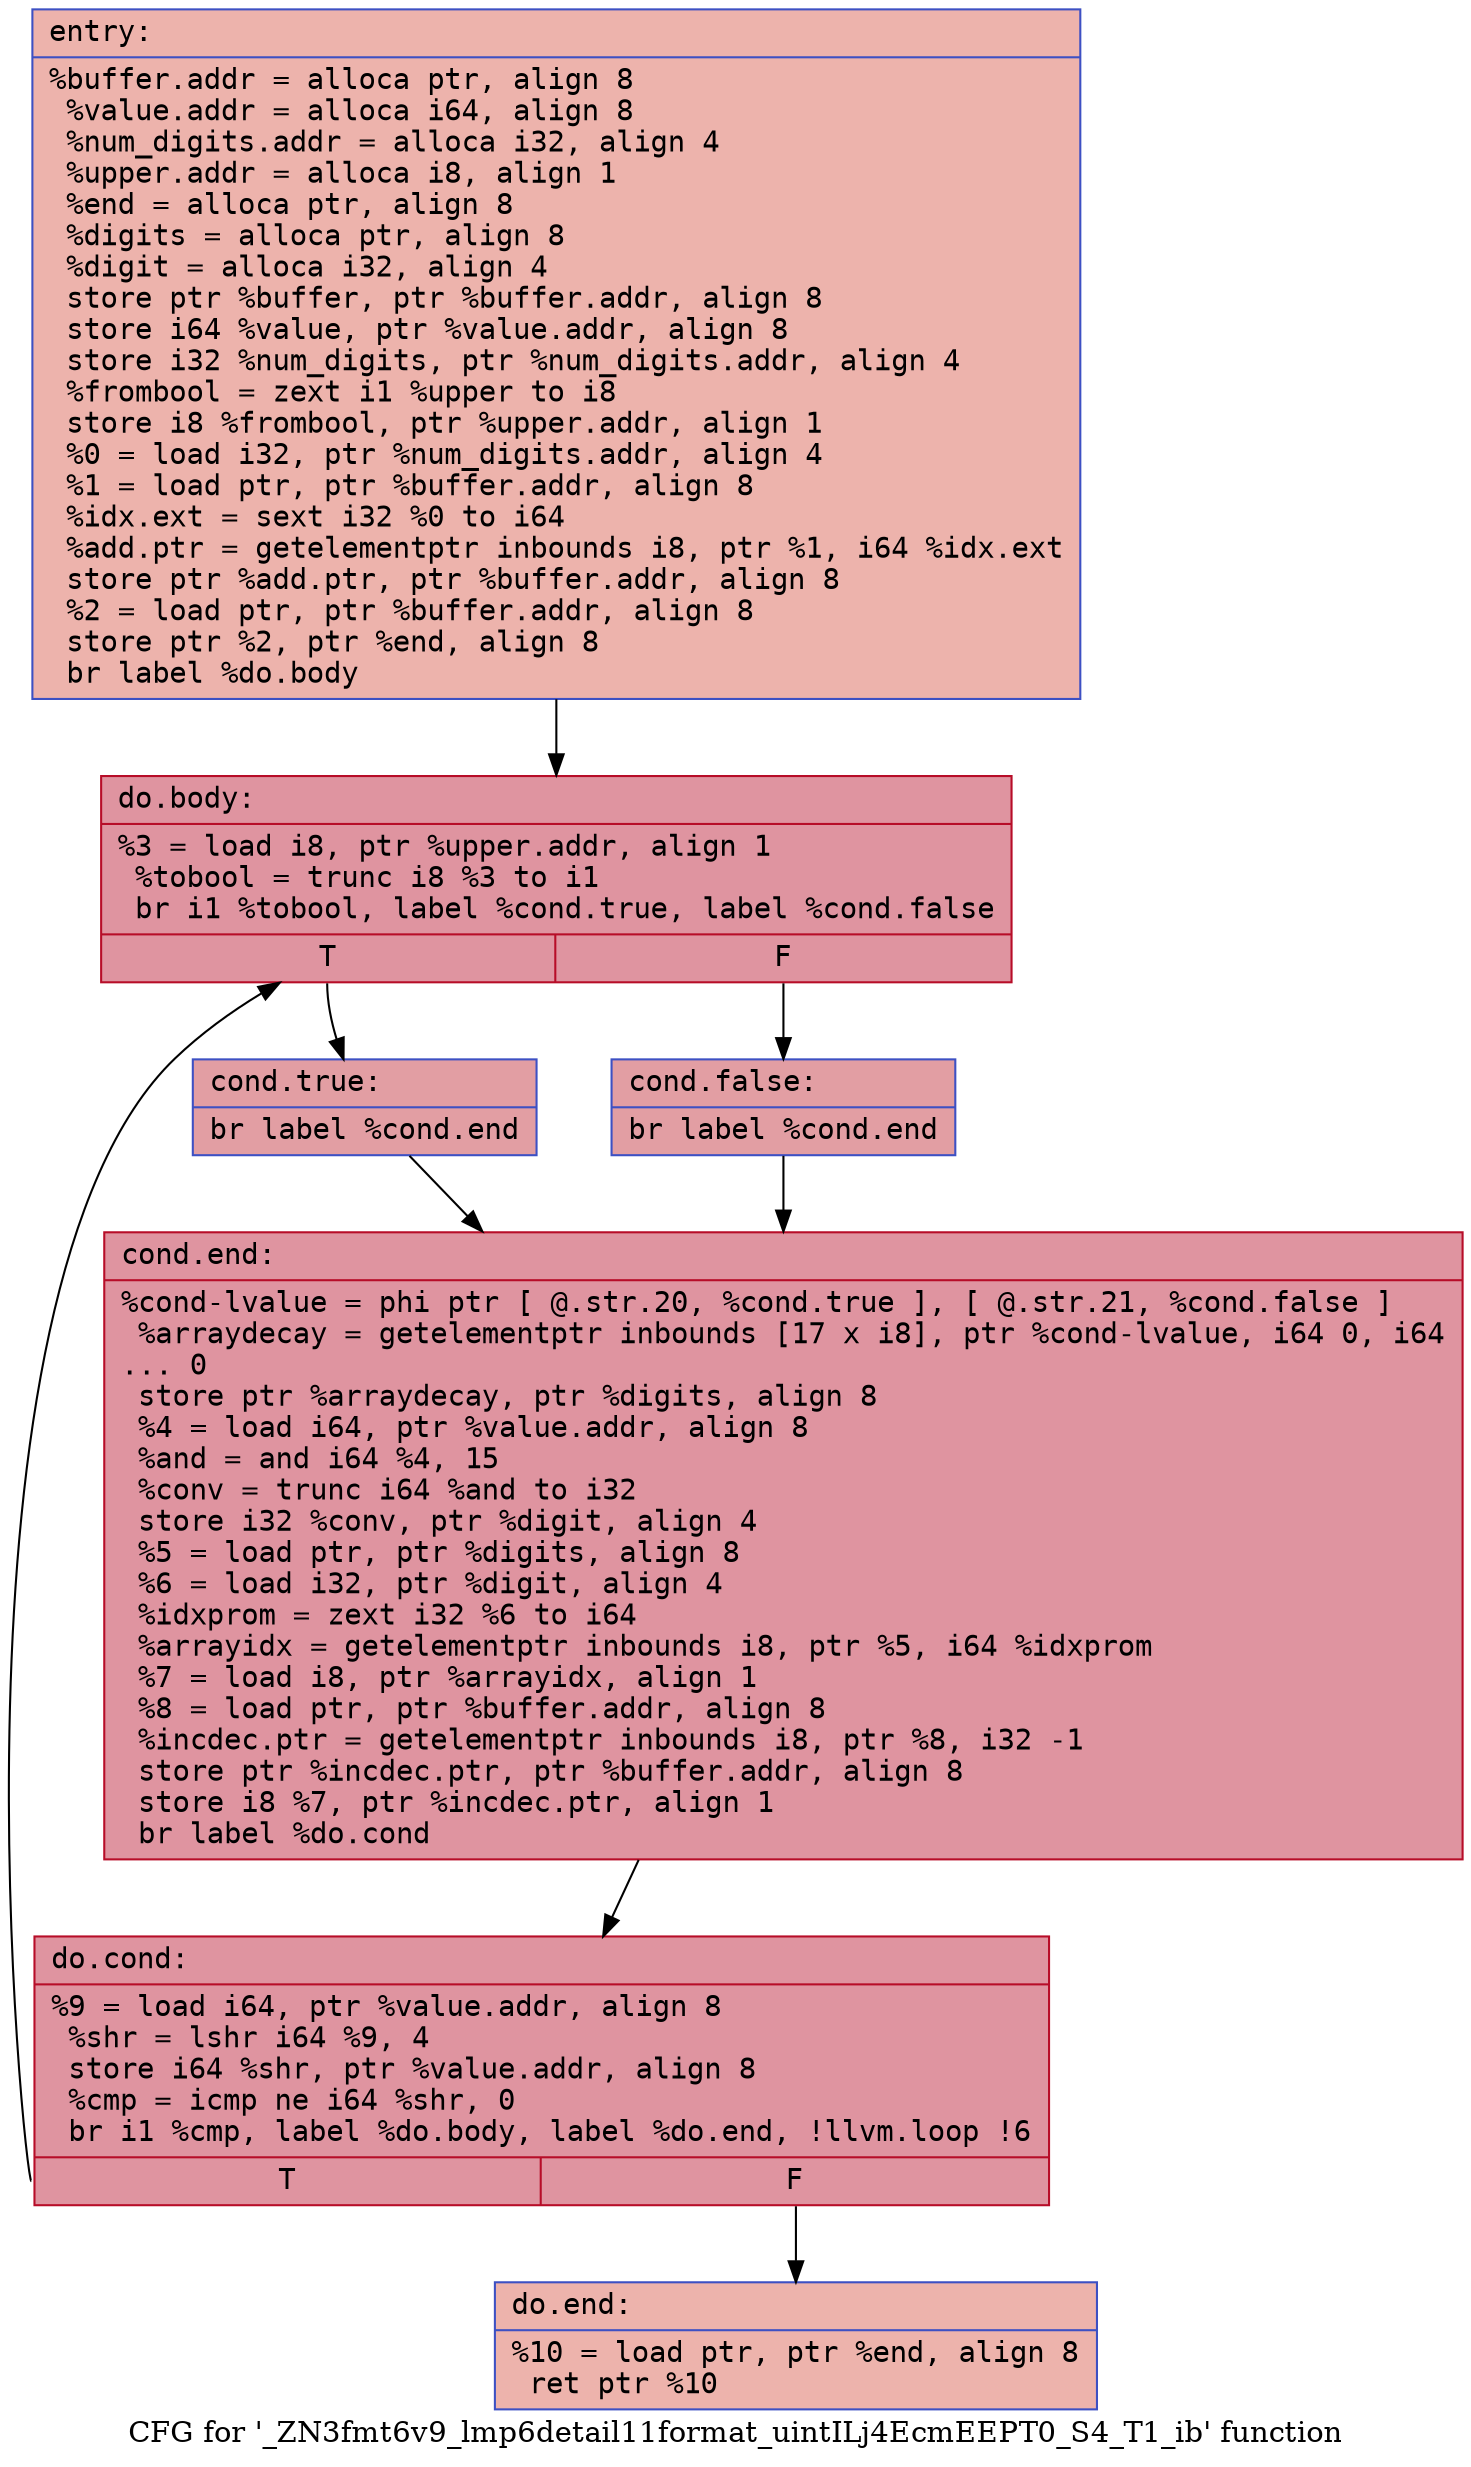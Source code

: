 digraph "CFG for '_ZN3fmt6v9_lmp6detail11format_uintILj4EcmEEPT0_S4_T1_ib' function" {
	label="CFG for '_ZN3fmt6v9_lmp6detail11format_uintILj4EcmEEPT0_S4_T1_ib' function";

	Node0x55fec342fc90 [shape=record,color="#3d50c3ff", style=filled, fillcolor="#d6524470" fontname="Courier",label="{entry:\l|  %buffer.addr = alloca ptr, align 8\l  %value.addr = alloca i64, align 8\l  %num_digits.addr = alloca i32, align 4\l  %upper.addr = alloca i8, align 1\l  %end = alloca ptr, align 8\l  %digits = alloca ptr, align 8\l  %digit = alloca i32, align 4\l  store ptr %buffer, ptr %buffer.addr, align 8\l  store i64 %value, ptr %value.addr, align 8\l  store i32 %num_digits, ptr %num_digits.addr, align 4\l  %frombool = zext i1 %upper to i8\l  store i8 %frombool, ptr %upper.addr, align 1\l  %0 = load i32, ptr %num_digits.addr, align 4\l  %1 = load ptr, ptr %buffer.addr, align 8\l  %idx.ext = sext i32 %0 to i64\l  %add.ptr = getelementptr inbounds i8, ptr %1, i64 %idx.ext\l  store ptr %add.ptr, ptr %buffer.addr, align 8\l  %2 = load ptr, ptr %buffer.addr, align 8\l  store ptr %2, ptr %end, align 8\l  br label %do.body\l}"];
	Node0x55fec342fc90 -> Node0x55fec34309d0[tooltip="entry -> do.body\nProbability 100.00%" ];
	Node0x55fec34309d0 [shape=record,color="#b70d28ff", style=filled, fillcolor="#b70d2870" fontname="Courier",label="{do.body:\l|  %3 = load i8, ptr %upper.addr, align 1\l  %tobool = trunc i8 %3 to i1\l  br i1 %tobool, label %cond.true, label %cond.false\l|{<s0>T|<s1>F}}"];
	Node0x55fec34309d0:s0 -> Node0x55fec3430bc0[tooltip="do.body -> cond.true\nProbability 50.00%" ];
	Node0x55fec34309d0:s1 -> Node0x55fec3430c10[tooltip="do.body -> cond.false\nProbability 50.00%" ];
	Node0x55fec3430bc0 [shape=record,color="#3d50c3ff", style=filled, fillcolor="#be242e70" fontname="Courier",label="{cond.true:\l|  br label %cond.end\l}"];
	Node0x55fec3430bc0 -> Node0x55fec3430d40[tooltip="cond.true -> cond.end\nProbability 100.00%" ];
	Node0x55fec3430c10 [shape=record,color="#3d50c3ff", style=filled, fillcolor="#be242e70" fontname="Courier",label="{cond.false:\l|  br label %cond.end\l}"];
	Node0x55fec3430c10 -> Node0x55fec3430d40[tooltip="cond.false -> cond.end\nProbability 100.00%" ];
	Node0x55fec3430d40 [shape=record,color="#b70d28ff", style=filled, fillcolor="#b70d2870" fontname="Courier",label="{cond.end:\l|  %cond-lvalue = phi ptr [ @.str.20, %cond.true ], [ @.str.21, %cond.false ]\l  %arraydecay = getelementptr inbounds [17 x i8], ptr %cond-lvalue, i64 0, i64\l... 0\l  store ptr %arraydecay, ptr %digits, align 8\l  %4 = load i64, ptr %value.addr, align 8\l  %and = and i64 %4, 15\l  %conv = trunc i64 %and to i32\l  store i32 %conv, ptr %digit, align 4\l  %5 = load ptr, ptr %digits, align 8\l  %6 = load i32, ptr %digit, align 4\l  %idxprom = zext i32 %6 to i64\l  %arrayidx = getelementptr inbounds i8, ptr %5, i64 %idxprom\l  %7 = load i8, ptr %arrayidx, align 1\l  %8 = load ptr, ptr %buffer.addr, align 8\l  %incdec.ptr = getelementptr inbounds i8, ptr %8, i32 -1\l  store ptr %incdec.ptr, ptr %buffer.addr, align 8\l  store i8 %7, ptr %incdec.ptr, align 1\l  br label %do.cond\l}"];
	Node0x55fec3430d40 -> Node0x55fec34319d0[tooltip="cond.end -> do.cond\nProbability 100.00%" ];
	Node0x55fec34319d0 [shape=record,color="#b70d28ff", style=filled, fillcolor="#b70d2870" fontname="Courier",label="{do.cond:\l|  %9 = load i64, ptr %value.addr, align 8\l  %shr = lshr i64 %9, 4\l  store i64 %shr, ptr %value.addr, align 8\l  %cmp = icmp ne i64 %shr, 0\l  br i1 %cmp, label %do.body, label %do.end, !llvm.loop !6\l|{<s0>T|<s1>F}}"];
	Node0x55fec34319d0:s0 -> Node0x55fec34309d0[tooltip="do.cond -> do.body\nProbability 96.88%" ];
	Node0x55fec34319d0:s1 -> Node0x55fec3431d10[tooltip="do.cond -> do.end\nProbability 3.12%" ];
	Node0x55fec3431d10 [shape=record,color="#3d50c3ff", style=filled, fillcolor="#d6524470" fontname="Courier",label="{do.end:\l|  %10 = load ptr, ptr %end, align 8\l  ret ptr %10\l}"];
}
